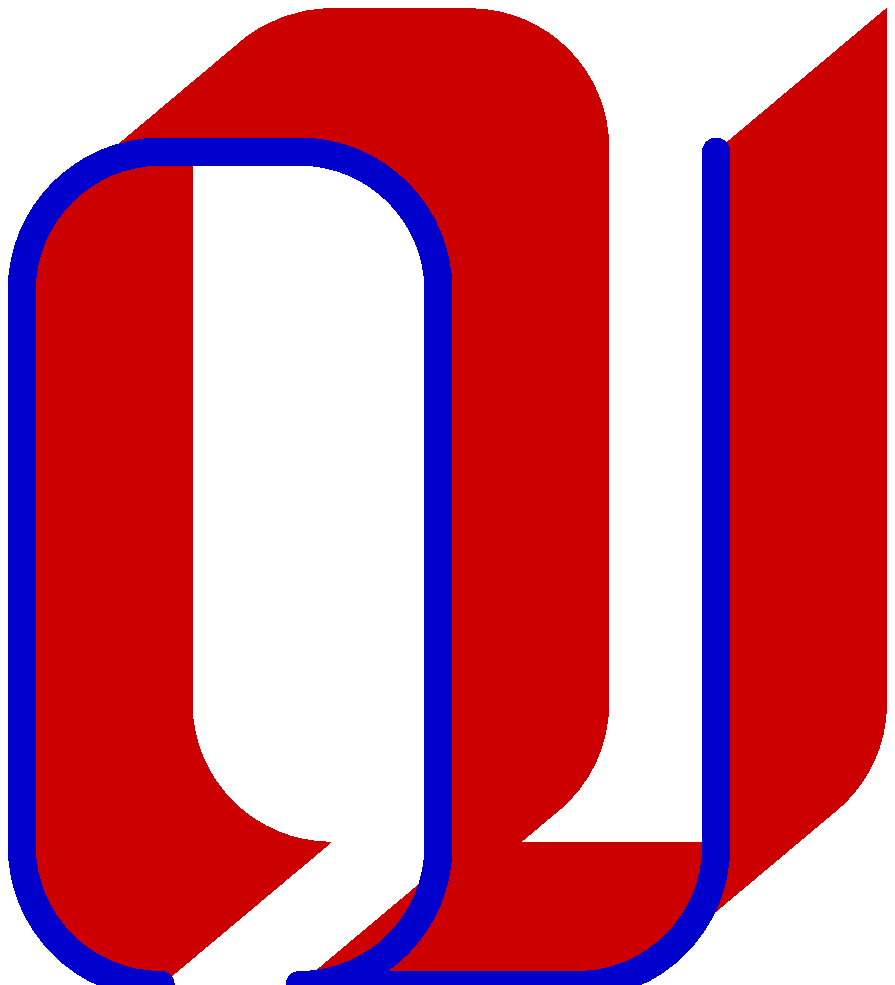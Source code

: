 beginfig(0);
width:=80;
rotation:=40;

pen calligraphicpen ;
calligraphicpen := makepen ((0, 0)--(width,0 ) rotated rotation) ;

z0 = (x1+50, 0);
z1 = (10, y0+50);
z2 = (x1, y1+200);
z3 = (x2+50, y2+50);
z4 = (x3 + 50, y3);
z5 = (x4 + 50, y4-50);
z6 = (x5, y0+50);
z7 = (x6-50, y0);

pickup calligraphicpen;

path p[];
p[0] = z0{left}..z1--z2{up}..z3--z4{right}..z5--z6{down}..{left}z7;

draw p[0] withcolor 0.8red;

clearxy;
z0=point infinity of p[0];
z1 = (x0+100, y0);
z2 = (x1+50, y1+50);
z3 = (x2, y1+300);
p[1] = z0--z1{right}..{up}z2--z3;
pickup calligraphicpen;
draw p[1] withcolor 0.8red;
pickup pencircle scaled 10;
draw p[0] withcolor 0.8blue;
draw p[1] withcolor 0.8blue;
endfig;
end